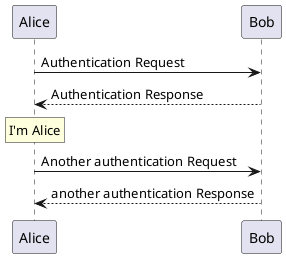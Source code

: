 @startuml
Alice -> Bob: Authentication Request
Bob --> Alice: Authentication Response
rnote over Alice : I'm Alice

Alice -> Bob: Another authentication Request
Alice <-- Bob: another authentication Response
@enduml
